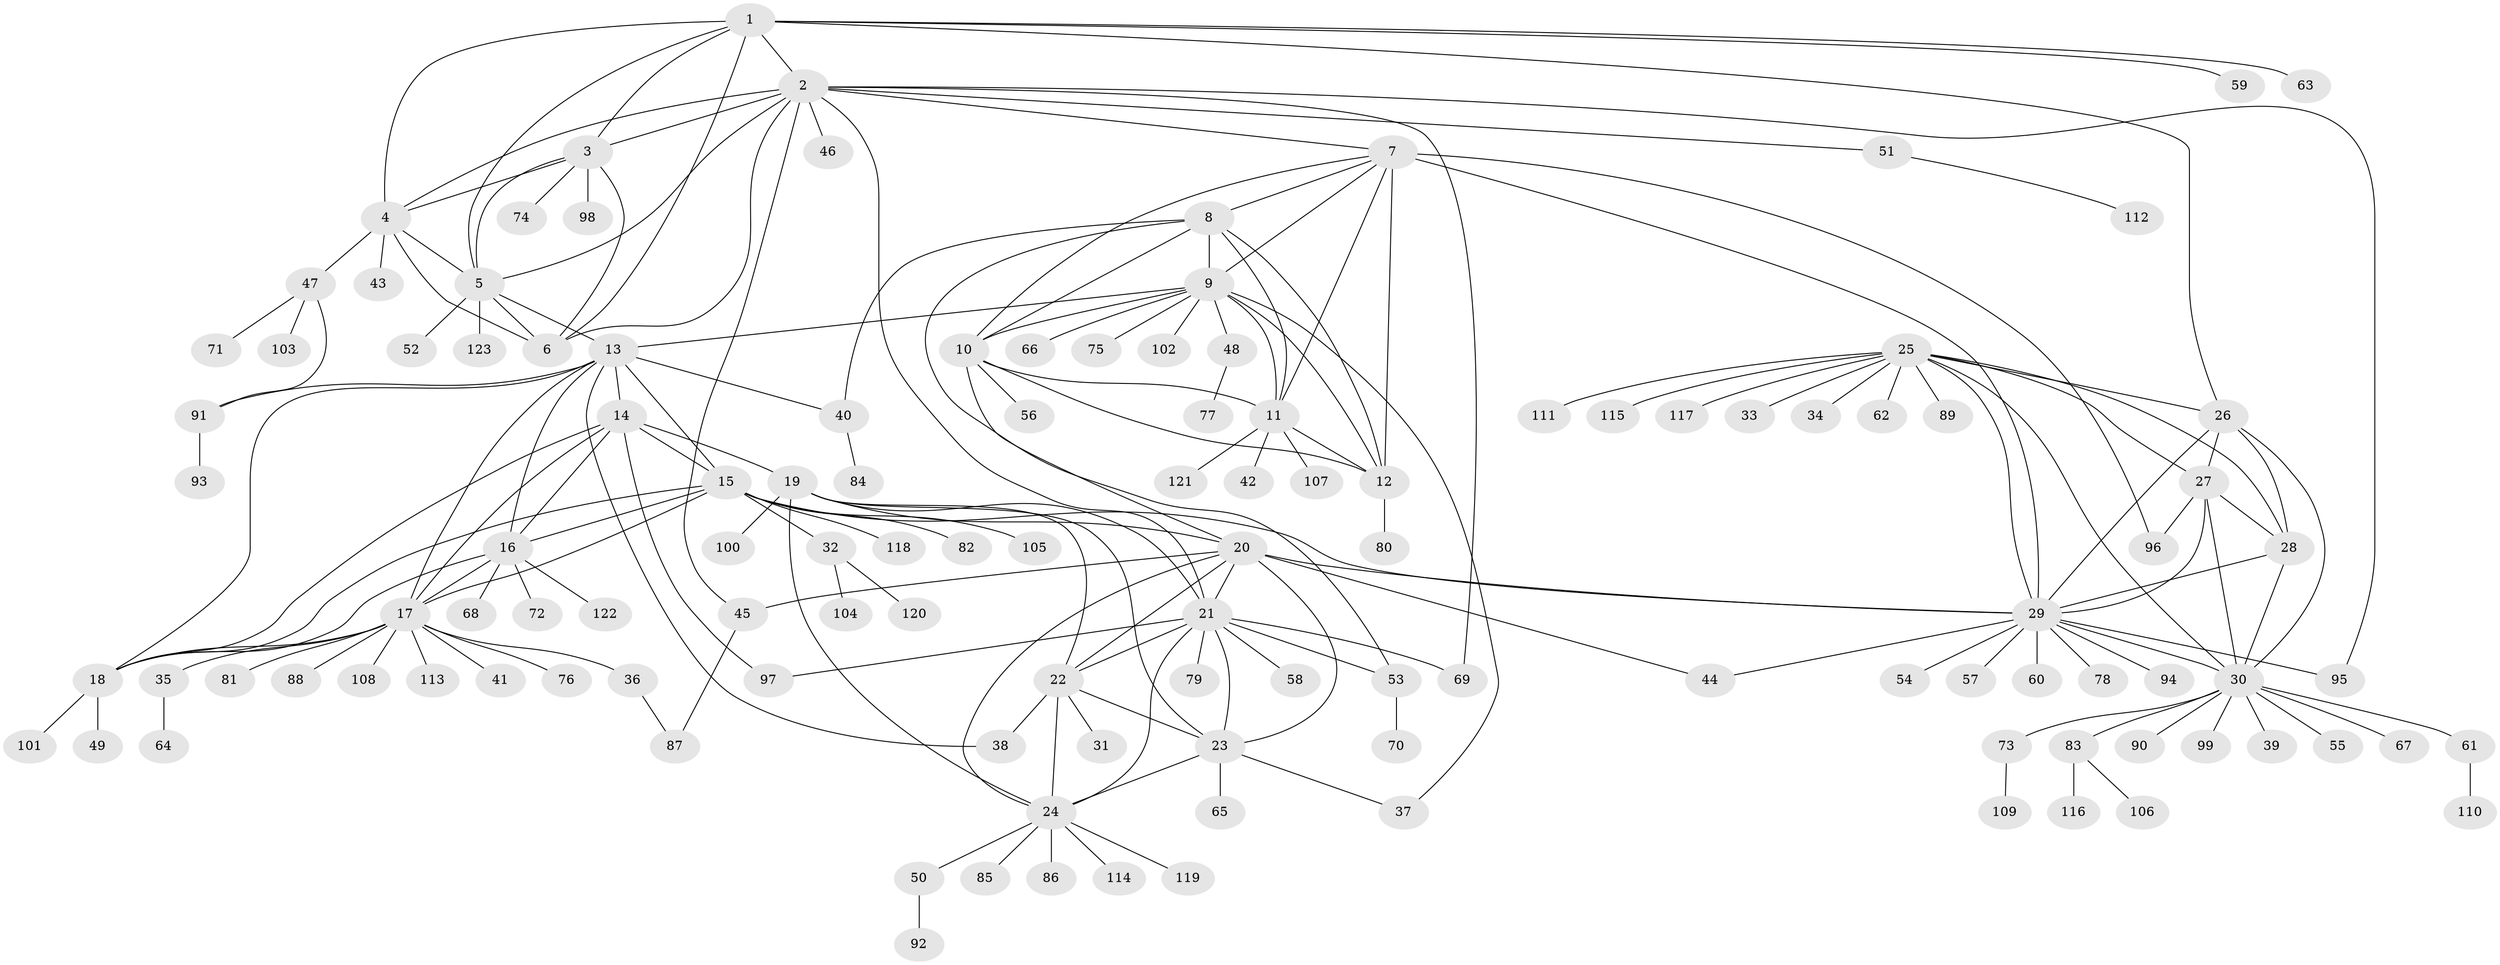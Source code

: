 // coarse degree distribution, {6: 0.020833333333333332, 14: 0.03125, 5: 0.041666666666666664, 8: 0.041666666666666664, 4: 0.010416666666666666, 9: 0.041666666666666664, 10: 0.020833333333333332, 12: 0.010416666666666666, 3: 0.020833333333333332, 2: 0.11458333333333333, 1: 0.6458333333333334}
// Generated by graph-tools (version 1.1) at 2025/24/03/03/25 07:24:13]
// undirected, 123 vertices, 190 edges
graph export_dot {
graph [start="1"]
  node [color=gray90,style=filled];
  1;
  2;
  3;
  4;
  5;
  6;
  7;
  8;
  9;
  10;
  11;
  12;
  13;
  14;
  15;
  16;
  17;
  18;
  19;
  20;
  21;
  22;
  23;
  24;
  25;
  26;
  27;
  28;
  29;
  30;
  31;
  32;
  33;
  34;
  35;
  36;
  37;
  38;
  39;
  40;
  41;
  42;
  43;
  44;
  45;
  46;
  47;
  48;
  49;
  50;
  51;
  52;
  53;
  54;
  55;
  56;
  57;
  58;
  59;
  60;
  61;
  62;
  63;
  64;
  65;
  66;
  67;
  68;
  69;
  70;
  71;
  72;
  73;
  74;
  75;
  76;
  77;
  78;
  79;
  80;
  81;
  82;
  83;
  84;
  85;
  86;
  87;
  88;
  89;
  90;
  91;
  92;
  93;
  94;
  95;
  96;
  97;
  98;
  99;
  100;
  101;
  102;
  103;
  104;
  105;
  106;
  107;
  108;
  109;
  110;
  111;
  112;
  113;
  114;
  115;
  116;
  117;
  118;
  119;
  120;
  121;
  122;
  123;
  1 -- 2;
  1 -- 3;
  1 -- 4;
  1 -- 5;
  1 -- 6;
  1 -- 26;
  1 -- 59;
  1 -- 63;
  2 -- 3;
  2 -- 4;
  2 -- 5;
  2 -- 6;
  2 -- 7;
  2 -- 21;
  2 -- 45;
  2 -- 46;
  2 -- 51;
  2 -- 69;
  2 -- 95;
  3 -- 4;
  3 -- 5;
  3 -- 6;
  3 -- 74;
  3 -- 98;
  4 -- 5;
  4 -- 6;
  4 -- 43;
  4 -- 47;
  5 -- 6;
  5 -- 13;
  5 -- 52;
  5 -- 123;
  7 -- 8;
  7 -- 9;
  7 -- 10;
  7 -- 11;
  7 -- 12;
  7 -- 29;
  7 -- 96;
  8 -- 9;
  8 -- 10;
  8 -- 11;
  8 -- 12;
  8 -- 40;
  8 -- 53;
  9 -- 10;
  9 -- 11;
  9 -- 12;
  9 -- 13;
  9 -- 37;
  9 -- 48;
  9 -- 66;
  9 -- 75;
  9 -- 102;
  10 -- 11;
  10 -- 12;
  10 -- 20;
  10 -- 56;
  11 -- 12;
  11 -- 42;
  11 -- 107;
  11 -- 121;
  12 -- 80;
  13 -- 14;
  13 -- 15;
  13 -- 16;
  13 -- 17;
  13 -- 18;
  13 -- 38;
  13 -- 40;
  13 -- 91;
  14 -- 15;
  14 -- 16;
  14 -- 17;
  14 -- 18;
  14 -- 19;
  14 -- 97;
  15 -- 16;
  15 -- 17;
  15 -- 18;
  15 -- 29;
  15 -- 32;
  15 -- 82;
  15 -- 105;
  15 -- 118;
  16 -- 17;
  16 -- 18;
  16 -- 68;
  16 -- 72;
  16 -- 122;
  17 -- 18;
  17 -- 35;
  17 -- 36;
  17 -- 41;
  17 -- 76;
  17 -- 81;
  17 -- 88;
  17 -- 108;
  17 -- 113;
  18 -- 49;
  18 -- 101;
  19 -- 20;
  19 -- 21;
  19 -- 22;
  19 -- 23;
  19 -- 24;
  19 -- 100;
  20 -- 21;
  20 -- 22;
  20 -- 23;
  20 -- 24;
  20 -- 29;
  20 -- 44;
  20 -- 45;
  21 -- 22;
  21 -- 23;
  21 -- 24;
  21 -- 53;
  21 -- 58;
  21 -- 69;
  21 -- 79;
  21 -- 97;
  22 -- 23;
  22 -- 24;
  22 -- 31;
  22 -- 38;
  23 -- 24;
  23 -- 37;
  23 -- 65;
  24 -- 50;
  24 -- 85;
  24 -- 86;
  24 -- 114;
  24 -- 119;
  25 -- 26;
  25 -- 27;
  25 -- 28;
  25 -- 29;
  25 -- 30;
  25 -- 33;
  25 -- 34;
  25 -- 62;
  25 -- 89;
  25 -- 111;
  25 -- 115;
  25 -- 117;
  26 -- 27;
  26 -- 28;
  26 -- 29;
  26 -- 30;
  27 -- 28;
  27 -- 29;
  27 -- 30;
  27 -- 96;
  28 -- 29;
  28 -- 30;
  29 -- 30;
  29 -- 44;
  29 -- 54;
  29 -- 57;
  29 -- 60;
  29 -- 78;
  29 -- 94;
  29 -- 95;
  30 -- 39;
  30 -- 55;
  30 -- 61;
  30 -- 67;
  30 -- 73;
  30 -- 83;
  30 -- 90;
  30 -- 99;
  32 -- 104;
  32 -- 120;
  35 -- 64;
  36 -- 87;
  40 -- 84;
  45 -- 87;
  47 -- 71;
  47 -- 91;
  47 -- 103;
  48 -- 77;
  50 -- 92;
  51 -- 112;
  53 -- 70;
  61 -- 110;
  73 -- 109;
  83 -- 106;
  83 -- 116;
  91 -- 93;
}
